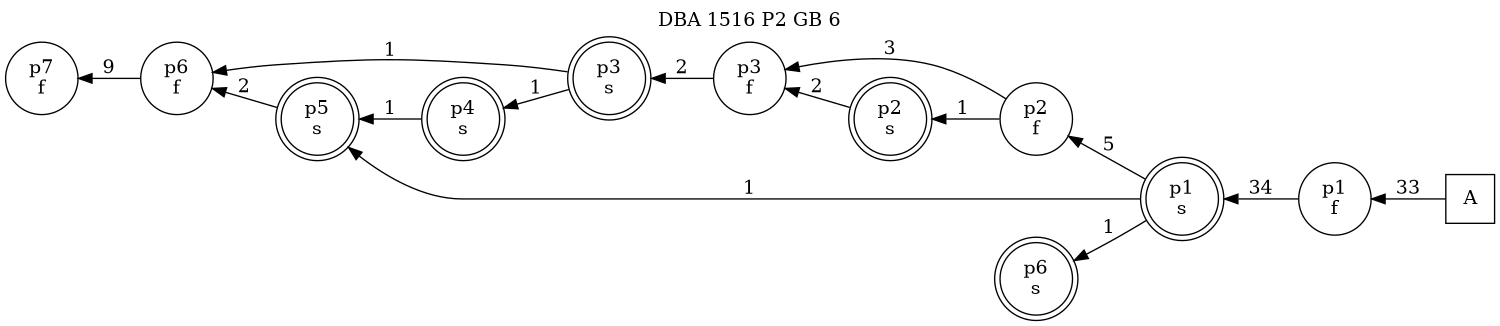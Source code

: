 digraph DBA_1516_P2_GB_6_GOOD {
labelloc="tl"
label= " DBA 1516 P2 GB 6 "
rankdir="RL";
graph [ size=" 10 , 10 !"]

"A" [shape="square" label="A"]
"p1_f" [shape="circle" label="p1
f"]
"p1_s" [shape="doublecircle" label="p1
s"]
"p2_f" [shape="circle" label="p2
f"]
"p2_s" [shape="doublecircle" label="p2
s"]
"p3_f" [shape="circle" label="p3
f"]
"p3_s" [shape="doublecircle" label="p3
s"]
"p4_s" [shape="doublecircle" label="p4
s"]
"p5_s" [shape="doublecircle" label="p5
s"]
"p6_f" [shape="circle" label="p6
f"]
"p7_f" [shape="circle" label="p7
f"]
"p6_s" [shape="doublecircle" label="p6
s"]
"A" -> "p1_f" [ label=33]
"p1_f" -> "p1_s" [ label=34]
"p1_s" -> "p2_f" [ label=5]
"p1_s" -> "p5_s" [ label=1]
"p1_s" -> "p6_s" [ label=1]
"p2_f" -> "p2_s" [ label=1]
"p2_f" -> "p3_f" [ label=3]
"p2_s" -> "p3_f" [ label=2]
"p3_f" -> "p3_s" [ label=2]
"p3_s" -> "p4_s" [ label=1]
"p3_s" -> "p6_f" [ label=1]
"p4_s" -> "p5_s" [ label=1]
"p5_s" -> "p6_f" [ label=2]
"p6_f" -> "p7_f" [ label=9]
}
